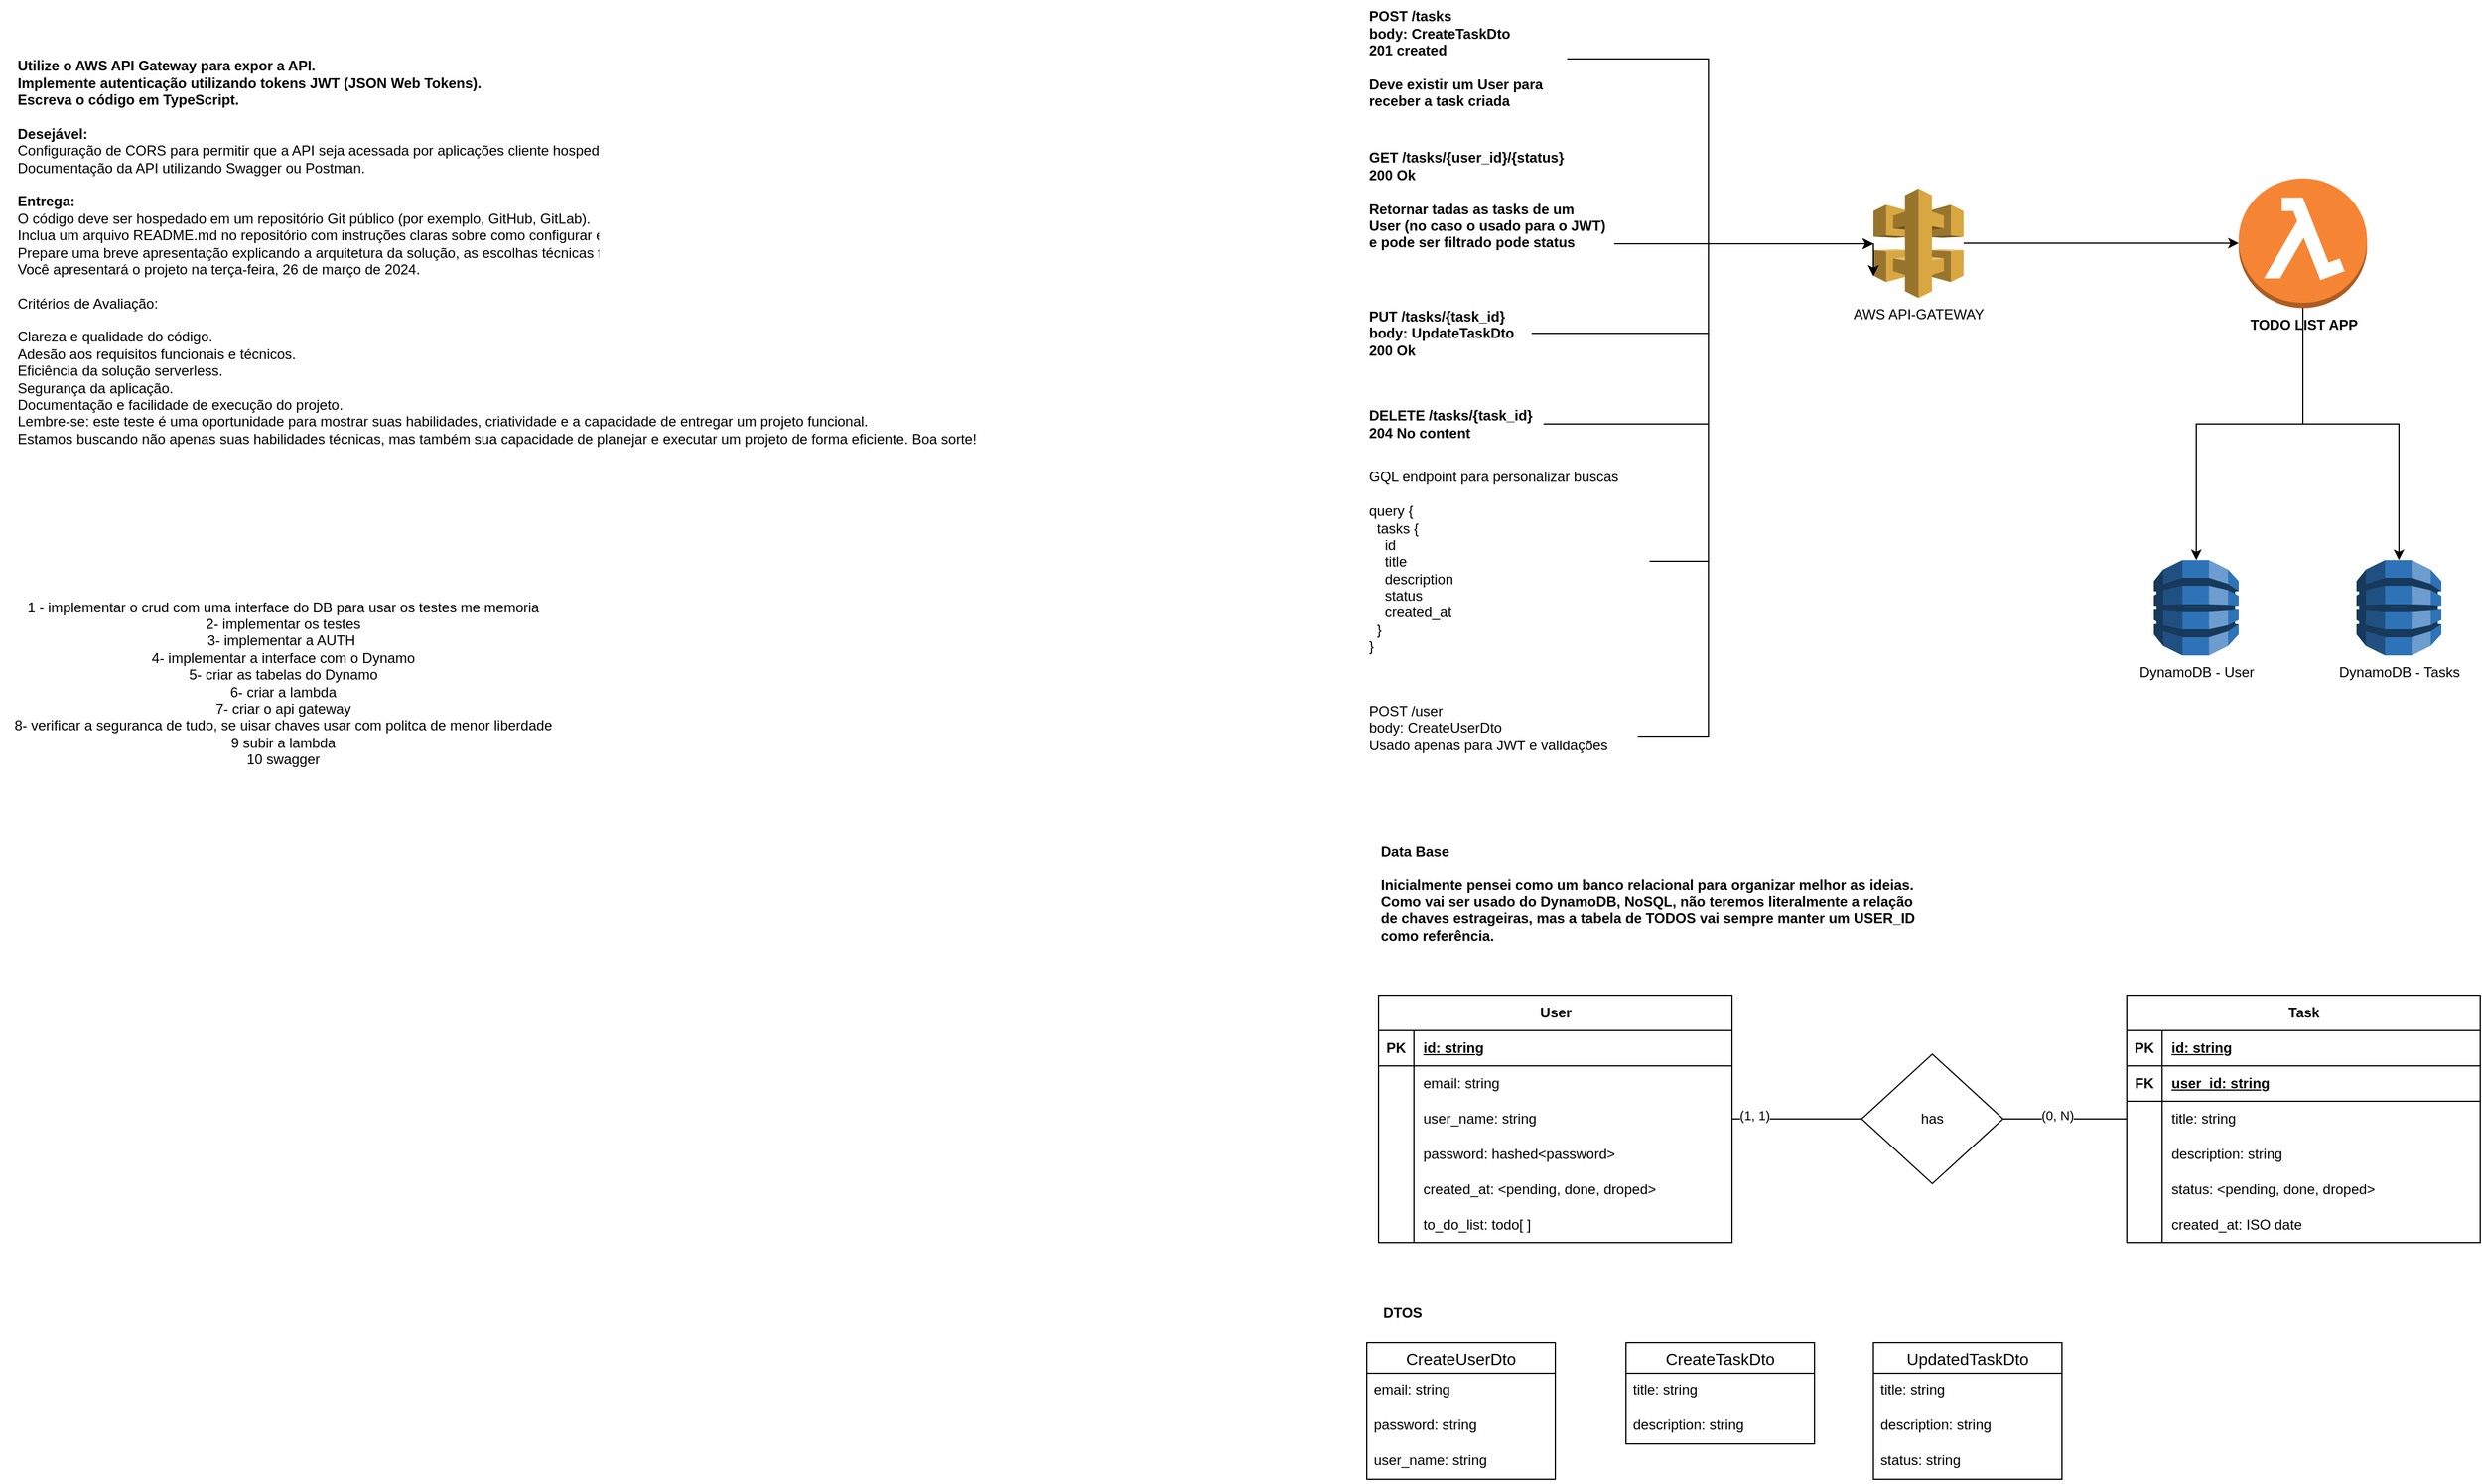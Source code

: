 <mxfile version="24.0.8" type="github">
  <diagram name="Page-1" id="g-cUxJgibja3q6ymD6zs">
    <mxGraphModel dx="1912" dy="984" grid="1" gridSize="10" guides="1" tooltips="1" connect="1" arrows="1" fold="1" page="1" pageScale="1" pageWidth="100000000" pageHeight="100000000" math="0" shadow="0">
      <root>
        <mxCell id="0" />
        <mxCell id="1" parent="0" />
        <mxCell id="Rm6T4CwIg8_UFTvIgm8T-5" value="&lt;div&gt;&lt;br&gt;&lt;/div&gt;&lt;div&gt;&lt;b&gt;Utilize o AWS API Gateway para expor a API.&lt;/b&gt;&lt;/div&gt;&lt;div&gt;&lt;b&gt;Implemente autenticação utilizando tokens JWT (JSON Web Tokens).&lt;/b&gt;&lt;/div&gt;&lt;div&gt;&lt;b&gt;Escreva o código em TypeScript.&lt;/b&gt;&lt;/div&gt;&lt;div&gt;&lt;b&gt;&lt;br&gt;&lt;/b&gt;&lt;/div&gt;&lt;div&gt;&lt;b&gt;Desejável:&lt;/b&gt;&lt;/div&gt;&lt;div&gt;Configuração de CORS para permitir que a API seja acessada por aplicações cliente hospedadas em outros domínios.&lt;/div&gt;&lt;div&gt;Documentação da API utilizando Swagger ou Postman.&lt;/div&gt;&lt;div&gt;&lt;br&gt;&lt;/div&gt;&lt;div&gt;&lt;b&gt;Entrega:&lt;/b&gt;&lt;/div&gt;&lt;div&gt;O código deve ser hospedado em um repositório Git público (por exemplo, GitHub, GitLab).&lt;/div&gt;&lt;div&gt;Inclua um arquivo README.md no repositório com instruções claras sobre como configurar e executar o projeto, incluindo a criação de recursos necessários na AWS.&lt;/div&gt;&lt;div&gt;Prepare uma breve apresentação explicando a arquitetura da solução, as escolhas técnicas feitas e como operacionalizar a API em produção.&lt;/div&gt;&lt;div&gt;Você apresentará o projeto na terça-feira, 26 de março de 2024.&lt;/div&gt;&lt;div&gt;&lt;br&gt;&lt;/div&gt;&lt;div&gt;Critérios de Avaliação:&lt;/div&gt;&lt;div&gt;&lt;br&gt;&lt;/div&gt;&lt;div&gt;Clareza e qualidade do código.&lt;/div&gt;&lt;div&gt;Adesão aos requisitos funcionais e técnicos.&lt;/div&gt;&lt;div&gt;Eficiência da solução serverless.&lt;/div&gt;&lt;div&gt;Segurança da aplicação.&lt;/div&gt;&lt;div&gt;Documentação e facilidade de execução do projeto.&lt;/div&gt;&lt;div&gt;Lembre-se: este teste é uma oportunidade para mostrar suas habilidades, criatividade e a capacidade de entregar um projeto funcional.&amp;nbsp;&lt;/div&gt;&lt;div&gt;Estamos buscando não apenas suas habilidades técnicas, mas também sua capacidade de planejar e executar um projeto de forma eficiente. Boa sorte!&lt;/div&gt;" style="text;html=1;align=left;verticalAlign=middle;resizable=0;points=[];autosize=1;strokeColor=none;fillColor=none;" parent="1" vertex="1">
          <mxGeometry x="5242.5" y="2666.5" width="910" height="360" as="geometry" />
        </mxCell>
        <mxCell id="Rm6T4CwIg8_UFTvIgm8T-90" style="edgeStyle=orthogonalEdgeStyle;rounded=0;orthogonalLoop=1;jettySize=auto;html=1;" parent="1" source="Rm6T4CwIg8_UFTvIgm8T-6" target="Rm6T4CwIg8_UFTvIgm8T-89" edge="1">
          <mxGeometry relative="1" as="geometry" />
        </mxCell>
        <mxCell id="Rm6T4CwIg8_UFTvIgm8T-6" value="AWS API-GATEWAY" style="outlineConnect=0;dashed=0;verticalLabelPosition=bottom;verticalAlign=top;align=center;html=1;shape=mxgraph.aws3.api_gateway;fillColor=#D9A741;gradientColor=none;" parent="1" vertex="1">
          <mxGeometry x="6820" y="2800" width="76.5" height="93" as="geometry" />
        </mxCell>
        <mxCell id="Rm6T4CwIg8_UFTvIgm8T-78" value="" style="group" parent="1" vertex="1" connectable="0">
          <mxGeometry x="6400" y="3350" width="935" height="345" as="geometry" />
        </mxCell>
        <mxCell id="Rm6T4CwIg8_UFTvIgm8T-65" style="edgeStyle=orthogonalEdgeStyle;rounded=0;orthogonalLoop=1;jettySize=auto;html=1;entryX=1;entryY=0.5;entryDx=0;entryDy=0;endArrow=none;endFill=0;" parent="Rm6T4CwIg8_UFTvIgm8T-78" source="Rm6T4CwIg8_UFTvIgm8T-21" target="Rm6T4CwIg8_UFTvIgm8T-63" edge="1">
          <mxGeometry relative="1" as="geometry" />
        </mxCell>
        <mxCell id="Rm6T4CwIg8_UFTvIgm8T-66" value="(0, N)" style="edgeLabel;html=1;align=center;verticalAlign=middle;resizable=0;points=[];" parent="Rm6T4CwIg8_UFTvIgm8T-65" vertex="1" connectable="0">
          <mxGeometry x="0.121" y="-3" relative="1" as="geometry">
            <mxPoint as="offset" />
          </mxGeometry>
        </mxCell>
        <mxCell id="Rm6T4CwIg8_UFTvIgm8T-21" value="Task" style="shape=table;startSize=30;container=1;collapsible=1;childLayout=tableLayout;fixedRows=1;rowLines=0;fontStyle=1;align=center;resizeLast=1;html=1;" parent="Rm6T4CwIg8_UFTvIgm8T-78" vertex="1">
          <mxGeometry x="635" y="135" width="300" height="210" as="geometry" />
        </mxCell>
        <mxCell id="Rm6T4CwIg8_UFTvIgm8T-22" value="" style="shape=tableRow;horizontal=0;startSize=0;swimlaneHead=0;swimlaneBody=0;fillColor=none;collapsible=0;dropTarget=0;points=[[0,0.5],[1,0.5]];portConstraint=eastwest;top=0;left=0;right=0;bottom=1;" parent="Rm6T4CwIg8_UFTvIgm8T-21" vertex="1">
          <mxGeometry y="30" width="300" height="30" as="geometry" />
        </mxCell>
        <mxCell id="Rm6T4CwIg8_UFTvIgm8T-23" value="PK" style="shape=partialRectangle;connectable=0;fillColor=none;top=0;left=0;bottom=0;right=0;fontStyle=1;overflow=hidden;whiteSpace=wrap;html=1;" parent="Rm6T4CwIg8_UFTvIgm8T-22" vertex="1">
          <mxGeometry width="30" height="30" as="geometry">
            <mxRectangle width="30" height="30" as="alternateBounds" />
          </mxGeometry>
        </mxCell>
        <mxCell id="Rm6T4CwIg8_UFTvIgm8T-24" value="id: string" style="shape=partialRectangle;connectable=0;fillColor=none;top=0;left=0;bottom=0;right=0;align=left;spacingLeft=6;fontStyle=5;overflow=hidden;whiteSpace=wrap;html=1;" parent="Rm6T4CwIg8_UFTvIgm8T-22" vertex="1">
          <mxGeometry x="30" width="270" height="30" as="geometry">
            <mxRectangle width="270" height="30" as="alternateBounds" />
          </mxGeometry>
        </mxCell>
        <mxCell id="Rm6T4CwIg8_UFTvIgm8T-57" value="" style="shape=tableRow;horizontal=0;startSize=0;swimlaneHead=0;swimlaneBody=0;fillColor=none;collapsible=0;dropTarget=0;points=[[0,0.5],[1,0.5]];portConstraint=eastwest;top=0;left=0;right=0;bottom=1;" parent="Rm6T4CwIg8_UFTvIgm8T-21" vertex="1">
          <mxGeometry y="60" width="300" height="30" as="geometry" />
        </mxCell>
        <mxCell id="Rm6T4CwIg8_UFTvIgm8T-58" value="FK" style="shape=partialRectangle;connectable=0;fillColor=none;top=0;left=0;bottom=0;right=0;fontStyle=1;overflow=hidden;whiteSpace=wrap;html=1;" parent="Rm6T4CwIg8_UFTvIgm8T-57" vertex="1">
          <mxGeometry width="30" height="30" as="geometry">
            <mxRectangle width="30" height="30" as="alternateBounds" />
          </mxGeometry>
        </mxCell>
        <mxCell id="Rm6T4CwIg8_UFTvIgm8T-59" value="user_id: string" style="shape=partialRectangle;connectable=0;fillColor=none;top=0;left=0;bottom=0;right=0;align=left;spacingLeft=6;fontStyle=5;overflow=hidden;whiteSpace=wrap;html=1;" parent="Rm6T4CwIg8_UFTvIgm8T-57" vertex="1">
          <mxGeometry x="30" width="270" height="30" as="geometry">
            <mxRectangle width="270" height="30" as="alternateBounds" />
          </mxGeometry>
        </mxCell>
        <mxCell id="Rm6T4CwIg8_UFTvIgm8T-25" value="" style="shape=tableRow;horizontal=0;startSize=0;swimlaneHead=0;swimlaneBody=0;fillColor=none;collapsible=0;dropTarget=0;points=[[0,0.5],[1,0.5]];portConstraint=eastwest;top=0;left=0;right=0;bottom=0;" parent="Rm6T4CwIg8_UFTvIgm8T-21" vertex="1">
          <mxGeometry y="90" width="300" height="30" as="geometry" />
        </mxCell>
        <mxCell id="Rm6T4CwIg8_UFTvIgm8T-26" value="" style="shape=partialRectangle;connectable=0;fillColor=none;top=0;left=0;bottom=0;right=0;editable=1;overflow=hidden;whiteSpace=wrap;html=1;" parent="Rm6T4CwIg8_UFTvIgm8T-25" vertex="1">
          <mxGeometry width="30" height="30" as="geometry">
            <mxRectangle width="30" height="30" as="alternateBounds" />
          </mxGeometry>
        </mxCell>
        <mxCell id="Rm6T4CwIg8_UFTvIgm8T-27" value="title: string" style="shape=partialRectangle;connectable=0;fillColor=none;top=0;left=0;bottom=0;right=0;align=left;spacingLeft=6;overflow=hidden;whiteSpace=wrap;html=1;" parent="Rm6T4CwIg8_UFTvIgm8T-25" vertex="1">
          <mxGeometry x="30" width="270" height="30" as="geometry">
            <mxRectangle width="270" height="30" as="alternateBounds" />
          </mxGeometry>
        </mxCell>
        <mxCell id="Rm6T4CwIg8_UFTvIgm8T-28" value="" style="shape=tableRow;horizontal=0;startSize=0;swimlaneHead=0;swimlaneBody=0;fillColor=none;collapsible=0;dropTarget=0;points=[[0,0.5],[1,0.5]];portConstraint=eastwest;top=0;left=0;right=0;bottom=0;" parent="Rm6T4CwIg8_UFTvIgm8T-21" vertex="1">
          <mxGeometry y="120" width="300" height="30" as="geometry" />
        </mxCell>
        <mxCell id="Rm6T4CwIg8_UFTvIgm8T-29" value="" style="shape=partialRectangle;connectable=0;fillColor=none;top=0;left=0;bottom=0;right=0;editable=1;overflow=hidden;whiteSpace=wrap;html=1;" parent="Rm6T4CwIg8_UFTvIgm8T-28" vertex="1">
          <mxGeometry width="30" height="30" as="geometry">
            <mxRectangle width="30" height="30" as="alternateBounds" />
          </mxGeometry>
        </mxCell>
        <mxCell id="Rm6T4CwIg8_UFTvIgm8T-30" value="description: string" style="shape=partialRectangle;connectable=0;fillColor=none;top=0;left=0;bottom=0;right=0;align=left;spacingLeft=6;overflow=hidden;whiteSpace=wrap;html=1;" parent="Rm6T4CwIg8_UFTvIgm8T-28" vertex="1">
          <mxGeometry x="30" width="270" height="30" as="geometry">
            <mxRectangle width="270" height="30" as="alternateBounds" />
          </mxGeometry>
        </mxCell>
        <mxCell id="Rm6T4CwIg8_UFTvIgm8T-31" value="" style="shape=tableRow;horizontal=0;startSize=0;swimlaneHead=0;swimlaneBody=0;fillColor=none;collapsible=0;dropTarget=0;points=[[0,0.5],[1,0.5]];portConstraint=eastwest;top=0;left=0;right=0;bottom=0;" parent="Rm6T4CwIg8_UFTvIgm8T-21" vertex="1">
          <mxGeometry y="150" width="300" height="30" as="geometry" />
        </mxCell>
        <mxCell id="Rm6T4CwIg8_UFTvIgm8T-32" value="" style="shape=partialRectangle;connectable=0;fillColor=none;top=0;left=0;bottom=0;right=0;editable=1;overflow=hidden;whiteSpace=wrap;html=1;" parent="Rm6T4CwIg8_UFTvIgm8T-31" vertex="1">
          <mxGeometry width="30" height="30" as="geometry">
            <mxRectangle width="30" height="30" as="alternateBounds" />
          </mxGeometry>
        </mxCell>
        <mxCell id="Rm6T4CwIg8_UFTvIgm8T-33" value="status: &amp;lt;pending, done, droped&amp;gt;" style="shape=partialRectangle;connectable=0;fillColor=none;top=0;left=0;bottom=0;right=0;align=left;spacingLeft=6;overflow=hidden;whiteSpace=wrap;html=1;" parent="Rm6T4CwIg8_UFTvIgm8T-31" vertex="1">
          <mxGeometry x="30" width="270" height="30" as="geometry">
            <mxRectangle width="270" height="30" as="alternateBounds" />
          </mxGeometry>
        </mxCell>
        <mxCell id="Rm6T4CwIg8_UFTvIgm8T-35" value="" style="shape=tableRow;horizontal=0;startSize=0;swimlaneHead=0;swimlaneBody=0;fillColor=none;collapsible=0;dropTarget=0;points=[[0,0.5],[1,0.5]];portConstraint=eastwest;top=0;left=0;right=0;bottom=0;" parent="Rm6T4CwIg8_UFTvIgm8T-21" vertex="1">
          <mxGeometry y="180" width="300" height="30" as="geometry" />
        </mxCell>
        <mxCell id="Rm6T4CwIg8_UFTvIgm8T-36" value="" style="shape=partialRectangle;connectable=0;fillColor=none;top=0;left=0;bottom=0;right=0;editable=1;overflow=hidden;whiteSpace=wrap;html=1;" parent="Rm6T4CwIg8_UFTvIgm8T-35" vertex="1">
          <mxGeometry width="30" height="30" as="geometry">
            <mxRectangle width="30" height="30" as="alternateBounds" />
          </mxGeometry>
        </mxCell>
        <mxCell id="Rm6T4CwIg8_UFTvIgm8T-37" value="created_at: ISO date" style="shape=partialRectangle;connectable=0;fillColor=none;top=0;left=0;bottom=0;right=0;align=left;spacingLeft=6;overflow=hidden;whiteSpace=wrap;html=1;" parent="Rm6T4CwIg8_UFTvIgm8T-35" vertex="1">
          <mxGeometry x="30" width="270" height="30" as="geometry">
            <mxRectangle width="270" height="30" as="alternateBounds" />
          </mxGeometry>
        </mxCell>
        <mxCell id="Rm6T4CwIg8_UFTvIgm8T-64" style="edgeStyle=orthogonalEdgeStyle;rounded=0;orthogonalLoop=1;jettySize=auto;html=1;endArrow=none;endFill=0;" parent="Rm6T4CwIg8_UFTvIgm8T-78" source="Rm6T4CwIg8_UFTvIgm8T-38" target="Rm6T4CwIg8_UFTvIgm8T-63" edge="1">
          <mxGeometry relative="1" as="geometry" />
        </mxCell>
        <mxCell id="Rm6T4CwIg8_UFTvIgm8T-67" value="(1, 1)" style="edgeLabel;html=1;align=center;verticalAlign=middle;resizable=0;points=[];" parent="Rm6T4CwIg8_UFTvIgm8T-64" vertex="1" connectable="0">
          <mxGeometry x="-0.652" y="3" relative="1" as="geometry">
            <mxPoint as="offset" />
          </mxGeometry>
        </mxCell>
        <mxCell id="Rm6T4CwIg8_UFTvIgm8T-38" value="User" style="shape=table;startSize=30;container=1;collapsible=1;childLayout=tableLayout;fixedRows=1;rowLines=0;fontStyle=1;align=center;resizeLast=1;html=1;" parent="Rm6T4CwIg8_UFTvIgm8T-78" vertex="1">
          <mxGeometry y="135" width="300" height="210" as="geometry" />
        </mxCell>
        <mxCell id="Rm6T4CwIg8_UFTvIgm8T-39" value="" style="shape=tableRow;horizontal=0;startSize=0;swimlaneHead=0;swimlaneBody=0;fillColor=none;collapsible=0;dropTarget=0;points=[[0,0.5],[1,0.5]];portConstraint=eastwest;top=0;left=0;right=0;bottom=1;" parent="Rm6T4CwIg8_UFTvIgm8T-38" vertex="1">
          <mxGeometry y="30" width="300" height="30" as="geometry" />
        </mxCell>
        <mxCell id="Rm6T4CwIg8_UFTvIgm8T-40" value="PK" style="shape=partialRectangle;connectable=0;fillColor=none;top=0;left=0;bottom=0;right=0;fontStyle=1;overflow=hidden;whiteSpace=wrap;html=1;" parent="Rm6T4CwIg8_UFTvIgm8T-39" vertex="1">
          <mxGeometry width="30" height="30" as="geometry">
            <mxRectangle width="30" height="30" as="alternateBounds" />
          </mxGeometry>
        </mxCell>
        <mxCell id="Rm6T4CwIg8_UFTvIgm8T-41" value="id: string" style="shape=partialRectangle;connectable=0;fillColor=none;top=0;left=0;bottom=0;right=0;align=left;spacingLeft=6;fontStyle=5;overflow=hidden;whiteSpace=wrap;html=1;" parent="Rm6T4CwIg8_UFTvIgm8T-39" vertex="1">
          <mxGeometry x="30" width="270" height="30" as="geometry">
            <mxRectangle width="270" height="30" as="alternateBounds" />
          </mxGeometry>
        </mxCell>
        <mxCell id="Rm6T4CwIg8_UFTvIgm8T-42" value="" style="shape=tableRow;horizontal=0;startSize=0;swimlaneHead=0;swimlaneBody=0;fillColor=none;collapsible=0;dropTarget=0;points=[[0,0.5],[1,0.5]];portConstraint=eastwest;top=0;left=0;right=0;bottom=0;" parent="Rm6T4CwIg8_UFTvIgm8T-38" vertex="1">
          <mxGeometry y="60" width="300" height="30" as="geometry" />
        </mxCell>
        <mxCell id="Rm6T4CwIg8_UFTvIgm8T-43" value="" style="shape=partialRectangle;connectable=0;fillColor=none;top=0;left=0;bottom=0;right=0;editable=1;overflow=hidden;whiteSpace=wrap;html=1;" parent="Rm6T4CwIg8_UFTvIgm8T-42" vertex="1">
          <mxGeometry width="30" height="30" as="geometry">
            <mxRectangle width="30" height="30" as="alternateBounds" />
          </mxGeometry>
        </mxCell>
        <mxCell id="Rm6T4CwIg8_UFTvIgm8T-44" value="email: string" style="shape=partialRectangle;connectable=0;fillColor=none;top=0;left=0;bottom=0;right=0;align=left;spacingLeft=6;overflow=hidden;whiteSpace=wrap;html=1;" parent="Rm6T4CwIg8_UFTvIgm8T-42" vertex="1">
          <mxGeometry x="30" width="270" height="30" as="geometry">
            <mxRectangle width="270" height="30" as="alternateBounds" />
          </mxGeometry>
        </mxCell>
        <mxCell id="Rm6T4CwIg8_UFTvIgm8T-45" value="" style="shape=tableRow;horizontal=0;startSize=0;swimlaneHead=0;swimlaneBody=0;fillColor=none;collapsible=0;dropTarget=0;points=[[0,0.5],[1,0.5]];portConstraint=eastwest;top=0;left=0;right=0;bottom=0;" parent="Rm6T4CwIg8_UFTvIgm8T-38" vertex="1">
          <mxGeometry y="90" width="300" height="30" as="geometry" />
        </mxCell>
        <mxCell id="Rm6T4CwIg8_UFTvIgm8T-46" value="" style="shape=partialRectangle;connectable=0;fillColor=none;top=0;left=0;bottom=0;right=0;editable=1;overflow=hidden;whiteSpace=wrap;html=1;" parent="Rm6T4CwIg8_UFTvIgm8T-45" vertex="1">
          <mxGeometry width="30" height="30" as="geometry">
            <mxRectangle width="30" height="30" as="alternateBounds" />
          </mxGeometry>
        </mxCell>
        <mxCell id="Rm6T4CwIg8_UFTvIgm8T-47" value="user_name: string" style="shape=partialRectangle;connectable=0;fillColor=none;top=0;left=0;bottom=0;right=0;align=left;spacingLeft=6;overflow=hidden;whiteSpace=wrap;html=1;" parent="Rm6T4CwIg8_UFTvIgm8T-45" vertex="1">
          <mxGeometry x="30" width="270" height="30" as="geometry">
            <mxRectangle width="270" height="30" as="alternateBounds" />
          </mxGeometry>
        </mxCell>
        <mxCell id="Rm6T4CwIg8_UFTvIgm8T-48" value="" style="shape=tableRow;horizontal=0;startSize=0;swimlaneHead=0;swimlaneBody=0;fillColor=none;collapsible=0;dropTarget=0;points=[[0,0.5],[1,0.5]];portConstraint=eastwest;top=0;left=0;right=0;bottom=0;" parent="Rm6T4CwIg8_UFTvIgm8T-38" vertex="1">
          <mxGeometry y="120" width="300" height="30" as="geometry" />
        </mxCell>
        <mxCell id="Rm6T4CwIg8_UFTvIgm8T-49" value="" style="shape=partialRectangle;connectable=0;fillColor=none;top=0;left=0;bottom=0;right=0;editable=1;overflow=hidden;whiteSpace=wrap;html=1;" parent="Rm6T4CwIg8_UFTvIgm8T-48" vertex="1">
          <mxGeometry width="30" height="30" as="geometry">
            <mxRectangle width="30" height="30" as="alternateBounds" />
          </mxGeometry>
        </mxCell>
        <mxCell id="Rm6T4CwIg8_UFTvIgm8T-50" value="password: hashed&amp;lt;password&amp;gt;" style="shape=partialRectangle;connectable=0;fillColor=none;top=0;left=0;bottom=0;right=0;align=left;spacingLeft=6;overflow=hidden;whiteSpace=wrap;html=1;" parent="Rm6T4CwIg8_UFTvIgm8T-48" vertex="1">
          <mxGeometry x="30" width="270" height="30" as="geometry">
            <mxRectangle width="270" height="30" as="alternateBounds" />
          </mxGeometry>
        </mxCell>
        <mxCell id="Rm6T4CwIg8_UFTvIgm8T-51" value="" style="shape=tableRow;horizontal=0;startSize=0;swimlaneHead=0;swimlaneBody=0;fillColor=none;collapsible=0;dropTarget=0;points=[[0,0.5],[1,0.5]];portConstraint=eastwest;top=0;left=0;right=0;bottom=0;" parent="Rm6T4CwIg8_UFTvIgm8T-38" vertex="1">
          <mxGeometry y="150" width="300" height="30" as="geometry" />
        </mxCell>
        <mxCell id="Rm6T4CwIg8_UFTvIgm8T-52" value="" style="shape=partialRectangle;connectable=0;fillColor=none;top=0;left=0;bottom=0;right=0;editable=1;overflow=hidden;whiteSpace=wrap;html=1;" parent="Rm6T4CwIg8_UFTvIgm8T-51" vertex="1">
          <mxGeometry width="30" height="30" as="geometry">
            <mxRectangle width="30" height="30" as="alternateBounds" />
          </mxGeometry>
        </mxCell>
        <mxCell id="Rm6T4CwIg8_UFTvIgm8T-53" value="created_at: &amp;lt;pending, done, droped&amp;gt;" style="shape=partialRectangle;connectable=0;fillColor=none;top=0;left=0;bottom=0;right=0;align=left;spacingLeft=6;overflow=hidden;whiteSpace=wrap;html=1;" parent="Rm6T4CwIg8_UFTvIgm8T-51" vertex="1">
          <mxGeometry x="30" width="270" height="30" as="geometry">
            <mxRectangle width="270" height="30" as="alternateBounds" />
          </mxGeometry>
        </mxCell>
        <mxCell id="Rm6T4CwIg8_UFTvIgm8T-54" value="" style="shape=tableRow;horizontal=0;startSize=0;swimlaneHead=0;swimlaneBody=0;fillColor=none;collapsible=0;dropTarget=0;points=[[0,0.5],[1,0.5]];portConstraint=eastwest;top=0;left=0;right=0;bottom=0;" parent="Rm6T4CwIg8_UFTvIgm8T-38" vertex="1">
          <mxGeometry y="180" width="300" height="30" as="geometry" />
        </mxCell>
        <mxCell id="Rm6T4CwIg8_UFTvIgm8T-55" value="" style="shape=partialRectangle;connectable=0;fillColor=none;top=0;left=0;bottom=0;right=0;editable=1;overflow=hidden;whiteSpace=wrap;html=1;" parent="Rm6T4CwIg8_UFTvIgm8T-54" vertex="1">
          <mxGeometry width="30" height="30" as="geometry">
            <mxRectangle width="30" height="30" as="alternateBounds" />
          </mxGeometry>
        </mxCell>
        <mxCell id="Rm6T4CwIg8_UFTvIgm8T-56" value="to_do_list: todo[ ]" style="shape=partialRectangle;connectable=0;fillColor=none;top=0;left=0;bottom=0;right=0;align=left;spacingLeft=6;overflow=hidden;whiteSpace=wrap;html=1;" parent="Rm6T4CwIg8_UFTvIgm8T-54" vertex="1">
          <mxGeometry x="30" width="270" height="30" as="geometry">
            <mxRectangle width="270" height="30" as="alternateBounds" />
          </mxGeometry>
        </mxCell>
        <mxCell id="Rm6T4CwIg8_UFTvIgm8T-63" value="has" style="shape=rhombus;html=1;dashed=0;whiteSpace=wrap;perimeter=rhombusPerimeter;" parent="Rm6T4CwIg8_UFTvIgm8T-78" vertex="1">
          <mxGeometry x="410" y="185" width="120" height="110" as="geometry" />
        </mxCell>
        <mxCell id="Rm6T4CwIg8_UFTvIgm8T-68" value="&lt;b&gt;Data Base&lt;/b&gt;&lt;div&gt;&lt;b&gt;&lt;br&gt;&lt;/b&gt;&lt;/div&gt;&lt;div&gt;&lt;b&gt;Inicialmente pensei como um banco relacional para organizar melhor as ideias.&amp;nbsp;&lt;/b&gt;&lt;/div&gt;&lt;div&gt;&lt;b&gt;Como vai ser usado do DynamoDB, NoSQL, não teremos literalmente a relação&lt;/b&gt;&lt;/div&gt;&lt;div&gt;&lt;b&gt;de chaves estrageiras, mas a tabela de TODOS vai sempre manter um USER_ID&lt;/b&gt;&lt;/div&gt;&lt;div&gt;&lt;b&gt;como referência.&lt;/b&gt;&lt;/div&gt;&lt;div&gt;&lt;b&gt;&lt;span style=&quot;color: rgba(0, 0, 0, 0); font-family: monospace; font-size: 0px;&quot;&gt;%3CmxGraphModel%3E%3Croot%3E%3CmxCell%20id%3D%220%22%2F%3E%3CmxCell%20id%3D%221%22%20parent%3D%220%22%2F%3E%3CmxCell%20id%3D%222%22%20value%3D%22ToDo%22%20style%3D%22shape%3Dtable%3BstartSize%3D30%3Bcontainer%3D1%3Bcollapsible%3D1%3BchildLayout%3DtableLayout%3BfixedRows%3D1%3BrowLines%3D0%3BfontStyle%3D1%3Balign%3Dcenter%3BresizeLast%3D1%3Bhtml%3D1%3B%22%20vertex%3D%221%22%20parent%3D%221%22%3E%3CmxGeometry%20x%3D%226710%22%20y%3D%222950%22%20width%3D%22300%22%20height%3D%22180%22%20as%3D%22geometry%22%2F%3E%3C%2FmxCell%3E%3CmxCell%20id%3D%223%22%20value%3D%22%22%20style%3D%22shape%3DtableRow%3Bhorizontal%3D0%3BstartSize%3D0%3BswimlaneHead%3D0%3BswimlaneBody%3D0%3BfillColor%3Dnone%3Bcollapsible%3D0%3BdropTarget%3D0%3Bpoints%3D%5B%5B0%2C0.5%5D%2C%5B1%2C0.5%5D%5D%3BportConstraint%3Deastwest%3Btop%3D0%3Bleft%3D0%3Bright%3D0%3Bbottom%3D1%3B%22%20vertex%3D%221%22%20parent%3D%222%22%3E%3CmxGeometry%20y%3D%2230%22%20width%3D%22300%22%20height%3D%2230%22%20as%3D%22geometry%22%2F%3E%3C%2FmxCell%3E%3CmxCell%20id%3D%224%22%20value%3D%22PK%22%20style%3D%22shape%3DpartialRectangle%3Bconnectable%3D0%3BfillColor%3Dnone%3Btop%3D0%3Bleft%3D0%3Bbottom%3D0%3Bright%3D0%3BfontStyle%3D1%3Boverflow%3Dhidden%3BwhiteSpace%3Dwrap%3Bhtml%3D1%3B%22%20vertex%3D%221%22%20parent%3D%223%22%3E%3CmxGeometry%20width%3D%2230%22%20height%3D%2230%22%20as%3D%22geometry%22%3E%3CmxRectangle%20width%3D%2230%22%20height%3D%2230%22%20as%3D%22alternateBounds%22%2F%3E%3C%2FmxGeometry%3E%3C%2FmxCell%3E%3CmxCell%20id%3D%225%22%20value%3D%22id%3A%20string%22%20style%3D%22shape%3DpartialRectangle%3Bconnectable%3D0%3BfillColor%3Dnone%3Btop%3D0%3Bleft%3D0%3Bbottom%3D0%3Bright%3D0%3Balign%3Dleft%3BspacingLeft%3D6%3BfontStyle%3D5%3Boverflow%3Dhidden%3BwhiteSpace%3Dwrap%3Bhtml%3D1%3B%22%20vertex%3D%221%22%20parent%3D%223%22%3E%3CmxGeometry%20x%3D%2230%22%20width%3D%22270%22%20height%3D%2230%22%20as%3D%22geometry%22%3E%3CmxRectangle%20width%3D%22270%22%20height%3D%2230%22%20as%3D%22alternateBounds%22%2F%3E%3C%2FmxGeometry%3E%3C%2FmxCell%3E%3CmxCell%20id%3D%226%22%20value%3D%22%22%20style%3D%22shape%3DtableRow%3Bhorizontal%3D0%3BstartSize%3D0%3BswimlaneHead%3D0%3BswimlaneBody%3D0%3BfillColor%3Dnone%3Bcollapsible%3D0%3BdropTarget%3D0%3Bpoints%3D%5B%5B0%2C0.5%5D%2C%5B1%2C0.5%5D%5D%3BportConstraint%3Deastwest%3Btop%3D0%3Bleft%3D0%3Bright%3D0%3Bbottom%3D0%3B%22%20vertex%3D%221%22%20parent%3D%222%22%3E%3CmxGeometry%20y%3D%2260%22%20width%3D%22300%22%20height%3D%2230%22%20as%3D%22geometry%22%2F%3E%3C%2FmxCell%3E%3CmxCell%20id%3D%227%22%20value%3D%22%22%20style%3D%22shape%3DpartialRectangle%3Bconnectable%3D0%3BfillColor%3Dnone%3Btop%3D0%3Bleft%3D0%3Bbottom%3D0%3Bright%3D0%3Beditable%3D1%3Boverflow%3Dhidden%3BwhiteSpace%3Dwrap%3Bhtml%3D1%3B%22%20vertex%3D%221%22%20parent%3D%226%22%3E%3CmxGeometry%20width%3D%2230%22%20height%3D%2230%22%20as%3D%22geometry%22%3E%3CmxRectangle%20width%3D%2230%22%20height%3D%2230%22%20as%3D%22alternateBounds%22%2F%3E%3C%2FmxGeometry%3E%3C%2FmxCell%3E%3CmxCell%20id%3D%228%22%20value%3D%22title%3A%20shorty%20string%22%20style%3D%22shape%3DpartialRectangle%3Bconnectable%3D0%3BfillColor%3Dnone%3Btop%3D0%3Bleft%3D0%3Bbottom%3D0%3Bright%3D0%3Balign%3Dleft%3BspacingLeft%3D6%3Boverflow%3Dhidden%3BwhiteSpace%3Dwrap%3Bhtml%3D1%3B%22%20vertex%3D%221%22%20parent%3D%226%22%3E%3CmxGeometry%20x%3D%2230%22%20width%3D%22270%22%20height%3D%2230%22%20as%3D%22geometry%22%3E%3CmxRectangle%20width%3D%22270%22%20height%3D%2230%22%20as%3D%22alternateBounds%22%2F%3E%3C%2FmxGeometry%3E%3C%2FmxCell%3E%3CmxCell%20id%3D%229%22%20value%3D%22%22%20style%3D%22shape%3DtableRow%3Bhorizontal%3D0%3BstartSize%3D0%3BswimlaneHead%3D0%3BswimlaneBody%3D0%3BfillColor%3Dnone%3Bcollapsible%3D0%3BdropTarget%3D0%3Bpoints%3D%5B%5B0%2C0.5%5D%2C%5B1%2C0.5%5D%5D%3BportConstraint%3Deastwest%3Btop%3D0%3Bleft%3D0%3Bright%3D0%3Bbottom%3D0%3B%22%20vertex%3D%221%22%20parent%3D%222%22%3E%3CmxGeometry%20y%3D%2290%22%20width%3D%22300%22%20height%3D%2230%22%20as%3D%22geometry%22%2F%3E%3C%2FmxCell%3E%3CmxCell%20id%3D%2210%22%20value%3D%22%22%20style%3D%22shape%3DpartialRectangle%3Bconnectable%3D0%3BfillColor%3Dnone%3Btop%3D0%3Bleft%3D0%3Bbottom%3D0%3Bright%3D0%3Beditable%3D1%3Boverflow%3Dhidden%3BwhiteSpace%3Dwrap%3Bhtml%3D1%3B%22%20vertex%3D%221%22%20parent%3D%229%22%3E%3CmxGeometry%20width%3D%2230%22%20height%3D%2230%22%20as%3D%22geometry%22%3E%3CmxRectangle%20width%3D%2230%22%20height%3D%2230%22%20as%3D%22alternateBounds%22%2F%3E%3C%2FmxGeometry%3E%3C%2FmxCell%3E%3CmxCell%20id%3D%2211%22%20value%3D%22description%3A%20string(256)%22%20style%3D%22shape%3DpartialRectangle%3Bconnectable%3D0%3BfillColor%3Dnone%3Btop%3D0%3Bleft%3D0%3Bbottom%3D0%3Bright%3D0%3Balign%3Dleft%3BspacingLeft%3D6%3Boverflow%3Dhidden%3BwhiteSpace%3Dwrap%3Bhtml%3D1%3B%22%20vertex%3D%221%22%20parent%3D%229%22%3E%3CmxGeometry%20x%3D%2230%22%20width%3D%22270%22%20height%3D%2230%22%20as%3D%22geometry%22%3E%3CmxRectangle%20width%3D%22270%22%20height%3D%2230%22%20as%3D%22alternateBounds%22%2F%3E%3C%2FmxGeometry%3E%3C%2FmxCell%3E%3CmxCell%20id%3D%2212%22%20value%3D%22%22%20style%3D%22shape%3DtableRow%3Bhorizontal%3D0%3BstartSize%3D0%3BswimlaneHead%3D0%3BswimlaneBody%3D0%3BfillColor%3Dnone%3Bcollapsible%3D0%3BdropTarget%3D0%3Bpoints%3D%5B%5B0%2C0.5%5D%2C%5B1%2C0.5%5D%5D%3BportConstraint%3Deastwest%3Btop%3D0%3Bleft%3D0%3Bright%3D0%3Bbottom%3D0%3B%22%20vertex%3D%221%22%20parent%3D%222%22%3E%3CmxGeometry%20y%3D%22120%22%20width%3D%22300%22%20height%3D%2230%22%20as%3D%22geometry%22%2F%3E%3C%2FmxCell%3E%3CmxCell%20id%3D%2213%22%20value%3D%22%22%20style%3D%22shape%3DpartialRectangle%3Bconnectable%3D0%3BfillColor%3Dnone%3Btop%3D0%3Bleft%3D0%3Bbottom%3D0%3Bright%3D0%3Beditable%3D1%3Boverflow%3Dhidden%3BwhiteSpace%3Dwrap%3Bhtml%3D1%3B%22%20vertex%3D%221%22%20parent%3D%2212%22%3E%3CmxGeometry%20width%3D%2230%22%20height%3D%2230%22%20as%3D%22geometry%22%3E%3CmxRectangle%20width%3D%2230%22%20height%3D%2230%22%20as%3D%22alternateBounds%22%2F%3E%3C%2FmxGeometry%3E%3C%2FmxCell%3E%3CmxCell%20id%3D%2214%22%20value%3D%22status%3A%20%26amp%3Blt%3Bpending%2C%20done%2C%20droped%26amp%3Bgt%3B%22%20style%3D%22shape%3DpartialRectangle%3Bconnectable%3D0%3BfillColor%3Dnone%3Btop%3D0%3Bleft%3D0%3Bbottom%3D0%3Bright%3D0%3Balign%3Dleft%3BspacingLeft%3D6%3Boverflow%3Dhidden%3BwhiteSpace%3Dwrap%3Bhtml%3D1%3B%22%20vertex%3D%221%22%20parent%3D%2212%22%3E%3CmxGeometry%20x%3D%2230%22%20width%3D%22270%22%20height%3D%2230%22%20as%3D%22geometry%22%3E%3CmxRectangle%20width%3D%22270%22%20height%3D%2230%22%20as%3D%22alternateBounds%22%2F%3E%3C%2FmxGeometry%3E%3C%2FmxCell%3E%3CmxCell%20id%3D%2215%22%20value%3D%22%22%20style%3D%22shape%3DtableRow%3Bhorizontal%3D0%3BstartSize%3D0%3BswimlaneHead%3D0%3BswimlaneBody%3D0%3BfillColor%3Dnone%3Bcollapsible%3D0%3BdropTarget%3D0%3Bpoints%3D%5B%5B0%2C0.5%5D%2C%5B1%2C0.5%5D%5D%3BportConstraint%3Deastwest%3Btop%3D0%3Bleft%3D0%3Bright%3D0%3Bbottom%3D0%3B%22%20vertex%3D%221%22%20parent%3D%222%22%3E%3CmxGeometry%20y%3D%22150%22%20width%3D%22300%22%20height%3D%2230%22%20as%3D%22geometry%22%2F%3E%3C%2FmxCell%3E%3CmxCell%20id%3D%2216%22%20value%3D%22%22%20style%3D%22shape%3DpartialRectangle%3Bconnectable%3D0%3BfillColor%3Dnone%3Btop%3D0%3Bleft%3D0%3Bbottom%3D0%3Bright%3D0%3Beditable%3D1%3Boverflow%3Dhidden%3BwhiteSpace%3Dwrap%3Bhtml%3D1%3B%22%20vertex%3D%221%22%20parent%3D%2215%22%3E%3CmxGeometry%20width%3D%2230%22%20height%3D%2230%22%20as%3D%22geometry%22%3E%3CmxRectangle%20width%3D%2230%22%20height%3D%2230%22%20as%3D%22alternateBounds%22%2F%3E%3C%2FmxGeometry%3E%3C%2FmxCell%3E%3CmxCell%20id%3D%2217%22%20value%3D%22created_at%3A%20%26amp%3Blt%3Bpending%2C%20done%2C%20droped%26amp%3Bgt%3B%22%20style%3D%22shape%3DpartialRectangle%3Bconnectable%3D0%3BfillColor%3Dnone%3Btop%3D0%3Bleft%3D0%3Bbottom%3D0%3Bright%3D0%3Balign%3Dleft%3BspacingLeft%3D6%3Boverflow%3Dhidden%3BwhiteSpace%3Dwrap%3Bhtml%3D1%3B%22%20vertex%3D%221%22%20parent%3D%2215%22%3E%3CmxGeometry%20x%3D%2230%22%20width%3D%22270%22%20height%3D%2230%22%20as%3D%22geometry%22%3E%3CmxRectangle%20width%3D%22270%22%20height%3D%2230%22%20as%3D%22alternateBounds%22%2F%3E%3C%2FmxGeometry%3E%3C%2FmxCell%3E%3C%2Froot%3E%3C%2FmxGraphModel%3E&lt;/span&gt;&lt;br&gt;&lt;/b&gt;&lt;/div&gt;&lt;div&gt;&lt;b&gt;&lt;span style=&quot;color: rgba(0, 0, 0, 0); font-family: monospace; font-size: 0px;&quot;&gt;%3CmxGraphModel%3E%3Croot%3E%3CmxCell%20id%3D%220%22%2F%3E%3CmxCell%20id%3D%221%22%20parent%3D%220%22%2F%3E%3CmxCell%20id%3D%222%22%20value%3D%22ToDo%22%20style%3D%22shape%3Dtable%3BstartSize%3D30%3Bcontainer%3D1%3Bcollapsible%3D1%3BchildLayout%3DtableLayout%3BfixedRows%3D1%3BrowLines%3D0%3BfontStyle%3D1%3Balign%3Dcenter%3BresizeLast%3D1%3Bhtml%3D1%3B%22%20vertex%3D%221%22%20parent%3D%221%22%3E%3CmxGeometry%20x%3D%226710%22%20y%3D%222950%22%20width%3D%22300%22%20height%3D%22180%22%20as%3D%22geometry%22%2F%3E%3C%2FmxCell%3E%3CmxCell%20id%3D%223%22%20value%3D%22%22%20style%3D%22shape%3DtableRow%3Bhorizontal%3D0%3BstartSize%3D0%3BswimlaneHead%3D0%3BswimlaneBody%3D0%3BfillColor%3Dnone%3Bcollapsible%3D0%3BdropTarget%3D0%3Bpoints%3D%5B%5B0%2C0.5%5D%2C%5B1%2C0.5%5D%5D%3BportConstraint%3Deastwest%3Btop%3D0%3Bleft%3D0%3Bright%3D0%3Bbottom%3D1%3B%22%20vertex%3D%221%22%20parent%3D%222%22%3E%3CmxGeometry%20y%3D%2230%22%20width%3D%22300%22%20height%3D%2230%22%20as%3D%22geometry%22%2F%3E%3C%2FmxCell%3E%3CmxCell%20id%3D%224%22%20value%3D%22PK%22%20style%3D%22shape%3DpartialRectangle%3Bconnectable%3D0%3BfillColor%3Dnone%3Btop%3D0%3Bleft%3D0%3Bbottom%3D0%3Bright%3D0%3BfontStyle%3D1%3Boverflow%3Dhidden%3BwhiteSpace%3Dwrap%3Bhtml%3D1%3B%22%20vertex%3D%221%22%20parent%3D%223%22%3E%3CmxGeometry%20width%3D%2230%22%20height%3D%2230%22%20as%3D%22geometry%22%3E%3CmxRectangle%20width%3D%2230%22%20height%3D%2230%22%20as%3D%22alternateBounds%22%2F%3E%3C%2FmxGeometry%3E%3C%2FmxCell%3E%3CmxCell%20id%3D%225%22%20value%3D%22id%3A%20string%22%20style%3D%22shape%3DpartialRectangle%3Bconnectable%3D0%3BfillColor%3Dnone%3Btop%3D0%3Bleft%3D0%3Bbottom%3D0%3Bright%3D0%3Balign%3Dleft%3BspacingLeft%3D6%3BfontStyle%3D5%3Boverflow%3Dhidden%3BwhiteSpace%3Dwrap%3Bhtml%3D1%3B%22%20vertex%3D%221%22%20parent%3D%223%22%3E%3CmxGeometry%20x%3D%2230%22%20width%3D%22270%22%20height%3D%2230%22%20as%3D%22geometry%22%3E%3CmxRectangle%20width%3D%22270%22%20height%3D%2230%22%20as%3D%22alternateBounds%22%2F%3E%3C%2FmxGeometry%3E%3C%2FmxCell%3E%3CmxCell%20id%3D%226%22%20value%3D%22%22%20style%3D%22shape%3DtableRow%3Bhorizontal%3D0%3BstartSize%3D0%3BswimlaneHead%3D0%3BswimlaneBody%3D0%3BfillColor%3Dnone%3Bcollapsible%3D0%3BdropTarget%3D0%3Bpoints%3D%5B%5B0%2C0.5%5D%2C%5B1%2C0.5%5D%5D%3BportConstraint%3Deastwest%3Btop%3D0%3Bleft%3D0%3Bright%3D0%3Bbottom%3D0%3B%22%20vertex%3D%221%22%20parent%3D%222%22%3E%3CmxGeometry%20y%3D%2260%22%20width%3D%22300%22%20height%3D%2230%22%20as%3D%22geometry%22%2F%3E%3C%2FmxCell%3E%3CmxCell%20id%3D%227%22%20value%3D%22%22%20style%3D%22shape%3DpartialRectangle%3Bconnectable%3D0%3BfillColor%3Dnone%3Btop%3D0%3Bleft%3D0%3Bbottom%3D0%3Bright%3D0%3Beditable%3D1%3Boverflow%3Dhidden%3BwhiteSpace%3Dwrap%3Bhtml%3D1%3B%22%20vertex%3D%221%22%20parent%3D%226%22%3E%3CmxGeometry%20width%3D%2230%22%20height%3D%2230%22%20as%3D%22geometry%22%3E%3CmxRectangle%20width%3D%2230%22%20height%3D%2230%22%20as%3D%22alternateBounds%22%2F%3E%3C%2FmxGeometry%3E%3C%2FmxCell%3E%3CmxCell%20id%3D%228%22%20value%3D%22title%3A%20shorty%20string%22%20style%3D%22shape%3DpartialRectangle%3Bconnectable%3D0%3BfillColor%3Dnone%3Btop%3D0%3Bleft%3D0%3Bbottom%3D0%3Bright%3D0%3Balign%3Dleft%3BspacingLeft%3D6%3Boverflow%3Dhidden%3BwhiteSpace%3Dwrap%3Bhtml%3D1%3B%22%20vertex%3D%221%22%20parent%3D%226%22%3E%3CmxGeometry%20x%3D%2230%22%20width%3D%22270%22%20height%3D%2230%22%20as%3D%22geometry%22%3E%3CmxRectangle%20width%3D%22270%22%20height%3D%2230%22%20as%3D%22alternateBounds%22%2F%3E%3C%2FmxGeometry%3E%3C%2FmxCell%3E%3CmxCell%20id%3D%229%22%20value%3D%22%22%20style%3D%22shape%3DtableRow%3Bhorizontal%3D0%3BstartSize%3D0%3BswimlaneHead%3D0%3BswimlaneBody%3D0%3BfillColor%3Dnone%3Bcollapsible%3D0%3BdropTarget%3D0%3Bpoints%3D%5B%5B0%2C0.5%5D%2C%5B1%2C0.5%5D%5D%3BportConstraint%3Deastwest%3Btop%3D0%3Bleft%3D0%3Bright%3D0%3Bbottom%3D0%3B%22%20vertex%3D%221%22%20parent%3D%222%22%3E%3CmxGeometry%20y%3D%2290%22%20width%3D%22300%22%20height%3D%2230%22%20as%3D%22geometry%22%2F%3E%3C%2FmxCell%3E%3CmxCell%20id%3D%2210%22%20value%3D%22%22%20style%3D%22shape%3DpartialRectangle%3Bconnectable%3D0%3BfillColor%3Dnone%3Btop%3D0%3Bleft%3D0%3Bbottom%3D0%3Bright%3D0%3Beditable%3D1%3Boverflow%3Dhidden%3BwhiteSpace%3Dwrap%3Bhtml%3D1%3B%22%20vertex%3D%221%22%20parent%3D%229%22%3E%3CmxGeometry%20width%3D%2230%22%20height%3D%2230%22%20as%3D%22geometry%22%3E%3CmxRectangle%20width%3D%2230%22%20height%3D%2230%22%20as%3D%22alternateBounds%22%2F%3E%3C%2FmxGeometry%3E%3C%2FmxCell%3E%3CmxCell%20id%3D%2211%22%20value%3D%22description%3A%20string(256)%22%20style%3D%22shape%3DpartialRectangle%3Bconnectable%3D0%3BfillColor%3Dnone%3Btop%3D0%3Bleft%3D0%3Bbottom%3D0%3Bright%3D0%3Balign%3Dleft%3BspacingLeft%3D6%3Boverflow%3Dhidden%3BwhiteSpace%3Dwrap%3Bhtml%3D1%3B%22%20vertex%3D%221%22%20parent%3D%229%22%3E%3CmxGeometry%20x%3D%2230%22%20width%3D%22270%22%20height%3D%2230%22%20as%3D%22geometry%22%3E%3CmxRectangle%20width%3D%22270%22%20height%3D%2230%22%20as%3D%22alternateBounds%22%2F%3E%3C%2FmxGeometry%3E%3C%2FmxCell%3E%3CmxCell%20id%3D%2212%22%20value%3D%22%22%20style%3D%22shape%3DtableRow%3Bhorizontal%3D0%3BstartSize%3D0%3BswimlaneHead%3D0%3BswimlaneBody%3D0%3BfillColor%3Dnone%3Bcollapsible%3D0%3BdropTarget%3D0%3Bpoints%3D%5B%5B0%2C0.5%5D%2C%5B1%2C0.5%5D%5D%3BportConstraint%3Deastwest%3Btop%3D0%3Bleft%3D0%3Bright%3D0%3Bbottom%3D0%3B%22%20vertex%3D%221%22%20parent%3D%222%22%3E%3CmxGeometry%20y%3D%22120%22%20width%3D%22300%22%20height%3D%2230%22%20as%3D%22geometry%22%2F%3E%3C%2FmxCell%3E%3CmxCell%20id%3D%2213%22%20value%3D%22%22%20style%3D%22shape%3DpartialRectangle%3Bconnectable%3D0%3BfillColor%3Dnone%3Btop%3D0%3Bleft%3D0%3Bbottom%3D0%3Bright%3D0%3Beditable%3D1%3Boverflow%3Dhidden%3BwhiteSpace%3Dwrap%3Bhtml%3D1%3B%22%20vertex%3D%221%22%20parent%3D%2212%22%3E%3CmxGeometry%20width%3D%2230%22%20height%3D%2230%22%20as%3D%22geometry%22%3E%3CmxRectangle%20width%3D%2230%22%20height%3D%2230%22%20as%3D%22alternateBounds%22%2F%3E%3C%2FmxGeometry%3E%3C%2FmxCell%3E%3CmxCell%20id%3D%2214%22%20value%3D%22status%3A%20%26amp%3Blt%3Bpending%2C%20done%2C%20droped%26amp%3Bgt%3B%22%20style%3D%22shape%3DpartialRectangle%3Bconnectable%3D0%3BfillColor%3Dnone%3Btop%3D0%3Bleft%3D0%3Bbottom%3D0%3Bright%3D0%3Balign%3Dleft%3BspacingLeft%3D6%3Boverflow%3Dhidden%3BwhiteSpace%3Dwrap%3Bhtml%3D1%3B%22%20vertex%3D%221%22%20parent%3D%2212%22%3E%3CmxGeometry%20x%3D%2230%22%20width%3D%22270%22%20height%3D%2230%22%20as%3D%22geometry%22%3E%3CmxRectangle%20width%3D%22270%22%20height%3D%2230%22%20as%3D%22alternateBounds%22%2F%3E%3C%2FmxGeometry%3E%3C%2FmxCell%3E%3CmxCell%20id%3D%2215%22%20value%3D%22%22%20style%3D%22shape%3DtableRow%3Bhorizontal%3D0%3BstartSize%3D0%3BswimlaneHead%3D0%3BswimlaneBody%3D0%3BfillColor%3Dnone%3Bcollapsible%3D0%3BdropTarget%3D0%3Bpoints%3D%5B%5B0%2C0.5%5D%2C%5B1%2C0.5%5D%5D%3BportConstraint%3Deastwest%3Btop%3D0%3Bleft%3D0%3Bright%3D0%3Bbottom%3D0%3B%22%20vertex%3D%221%22%20parent%3D%222%22%3E%3CmxGeometry%20y%3D%22150%22%20width%3D%22300%22%20height%3D%2230%22%20as%3D%22geometry%22%2F%3E%3C%2FmxCell%3E%3CmxCell%20id%3D%2216%22%20value%3D%22%22%20style%3D%22shape%3DpartialRectangle%3Bconnectable%3D0%3BfillColor%3Dnone%3Btop%3D0%3Bleft%3D0%3Bbottom%3D0%3Bright%3D0%3Beditable%3D1%3Boverflow%3Dhidden%3BwhiteSpace%3Dwrap%3Bhtml%3D1%3B%22%20vertex%3D%221%22%20parent%3D%2215%22%3E%3CmxGeometry%20width%3D%2230%22%20height%3D%2230%22%20as%3D%22geometry%22%3E%3CmxRectangle%20width%3D%2230%22%20height%3D%2230%22%20as%3D%22alternateBounds%22%2F%3E%3C%2FmxGeometry%3E%3C%2FmxCell%3E%3CmxCell%20id%3D%2217%22%20value%3D%22created_at%3A%20%26amp%3Blt%3Bpending%2C%20done%2C%20droped%26amp%3Bgt%3B%22%20style%3D%22shape%3DpartialRectangle%3Bconnectable%3D0%3BfillColor%3Dnone%3Btop%3D0%3Bleft%3D0%3Bbottom%3D0%3Bright%3D0%3Balign%3Dleft%3BspacingLeft%3D6%3Boverflow%3Dhidden%3BwhiteSpace%3Dwrap%3Bhtml%3D1%3B%22%20vertex%3D%221%22%20parent%3D%2215%22%3E%3CmxGeometry%20x%3D%2230%22%20width%3D%22270%22%20height%3D%2230%22%20as%3D%22geometry%22%3E%3CmxRectangle%20width%3D%22270%22%20height%3D%2230%22%20as%3D%22alternateBounds%22%2F%3E%3C%2FmxGeometry%3E%3C%2FmxCell%3E%3C%2Froot%3E%3C%2FmxGraphModel%3Epar&lt;/span&gt;&lt;br&gt;&lt;/b&gt;&lt;/div&gt;&lt;div&gt;&lt;span style=&quot;color: rgba(0, 0, 0, 0); font-family: monospace; font-size: 0px; background-color: initial;&quot;&gt;&lt;b&gt;par%3CmxGraphModel%3E%3Croot%3E%3CmxCell%20id%3D%220%22%2F%3E%3CmxCell%20id%3D%221%22%20parent%3D%220%22%2F%3E%3CmxCell%20id%3D%222%22%20value%3D%22ToDo%22%20style%3D%22shape%3Dtable%3BstartSize%3D30%3Bcontainer%3D1%3Bcollapsible%3D1%3BchildLayout%3DtableLayout%3BfixedRows%3D1%3BrowLines%3D0%3BfontStyle%3D1%3Balign%3Dcenter%3BresizeLast%3D1%3Bhtml%3D1%3B%22%20vertex%3D%221%22%20parent%3D%221%22%3E%3CmxGeometry%20x%3D%226710%22%20y%3D%222950%22%20width%3D%22300%22%20height%3D%22180%22%20as%3D%22geometry%22%2F%3E%3C%2FmxCell%3E%3CmxCell%20id%3D%223%22%20value%3D%22%22%20style%3D%22shape%3DtableRow%3Bhorizontal%3D0%3BstartSize%3D0%3BswimlaneHead%3D0%3BswimlaneBody%3D0%3BfillColor%3Dnone%3Bcollapsible%3D0%3BdropTarget%3D0%3Bpoints%3D%5B%5B0%2C0.5%5D%2C%5B1%2C0.5%5D%5D%3BportConstraint%3Deastwest%3Btop%3D0%3Bleft%3D0%3Bright%3D0%3Bbottom%3D1%3B%22%20vertex%3D%221%22%20parent%3D%222%22%3E%3CmxGeometry%20y%3D%2230%22%20width%3D%22300%22%20height%3D%2230%22%20as%3D%22geometry%22%2F%3E%3C%2FmxCell%3E%3CmxCell%20id%3D%224%22%20value%3D%22PK%22%20style%3D%22shape%3DpartialRectangle%3Bconnectable%3D0%3BfillColor%3Dnone%3Btop%3D0%3Bleft%3D0%3Bbottom%3D0%3Bright%3D0%3BfontStyle%3D1%3Boverflow%3Dhidden%3BwhiteSpace%3Dwrap%3Bhtml%3D1%3B%22%20vertex%3D%221%22%20parent%3D%223%22%3E%3CmxGeometry%20width%3D%2230%22%20height%3D%2230%22%20as%3D%22geometry%22%3E%3CmxRectangle%20width%3D%2230%22%20height%3D%2230%22%20as%3D%22alternateBounds%22%2F%3E%3C%2FmxGeometry%3E%3C%2FmxCell%3E%3CmxCell%20id%3D%225%22%20value%3D%22id%3A%20string%22%20style%3D%22shape%3DpartialRectangle%3Bconnectable%3D0%3BfillColor%3Dnone%3Btop%3D0%3Bleft%3D0%3Bbottom%3D0%3Bright%3D0%3Balign%3Dleft%3BspacingLeft%3D6%3BfontStyle%3D5%3Boverflow%3Dhidden%3BwhiteSpace%3Dwrap%3Bhtml%3D1%3B%22%20vertex%3D%221%22%20parent%3D%223%22%3E%3CmxGeometry%20x%3D%2230%22%20width%3D%22270%22%20height%3D%2230%22%20as%3D%22geometry%22%3E%3CmxRectangle%20width%3D%22270%22%20height%3D%2230%22%20as%3D%22alternateBounds%22%2F%3E%3C%2FmxGeometry%3E%3C%2FmxCell%3E%3CmxCell%20id%3D%226%22%20value%3D%22%22%20style%3D%22shape%3DtableRow%3Bhorizontal%3D0%3BstartSize%3D0%3BswimlaneHead%3D0%3BswimlaneBody%3D0%3BfillColor%3Dnone%3Bcollapsible%3D0%3BdropTarget%3D0%3Bpoints%3D%5B%5B0%2C0.5%5D%2C%5B1%2C0.5%5D%5D%3BportConstraint%3Deastwest%3Btop%3D0%3Bleft%3D0%3Bright%3D0%3Bbottom%3D0%3B%22%20vertex%3D%221%22%20parent%3D%222%22%3E%3CmxGeometry%20y%3D%2260%22%20width%3D%22300%22%20height%3D%2230%22%20as%3D%22geometry%22%2F%3E%3C%2FmxCell%3E%3CmxCell%20id%3D%227%22%20value%3D%22%22%20style%3D%22shape%3DpartialRectangle%3Bconnectable%3D0%3BfillColor%3Dnone%3Btop%3D0%3Bleft%3D0%3Bbottom%3D0%3Bright%3D0%3Beditable%3D1%3Boverflow%3Dhidden%3BwhiteSpace%3Dwrap%3Bhtml%3D1%3B%22%20vertex%3D%221%22%20parent%3D%226%22%3E%3CmxGeometry%20width%3D%2230%22%20height%3D%2230%22%20as%3D%22geometry%22%3E%3CmxRectangle%20width%3D%2230%22%20height%3D%2230%22%20as%3D%22alternateBounds%22%2F%3E%3C%2FmxGeometry%3E%3C%2FmxCell%3E%3CmxCell%20id%3D%228%22%20value%3D%22title%3A%20shorty%20string%22%20style%3D%22shape%3DpartialRectangle%3Bconnectable%3D0%3BfillColor%3Dnone%3Btop%3D0%3Bleft%3D0%3Bbottom%3D0%3Bright%3D0%3Balign%3Dleft%3BspacingLeft%3D6%3Boverflow%3Dhidden%3BwhiteSpace%3Dwrap%3Bhtml%3D1%3B%22%20vertex%3D%221%22%20parent%3D%226%22%3E%3CmxGeometry%20x%3D%2230%22%20width%3D%22270%22%20height%3D%2230%22%20as%3D%22geometry%22%3E%3CmxRectangle%20width%3D%22270%22%20height%3D%2230%22%20as%3D%22alternateBounds%22%2F%3E%3C%2FmxGeometry%3E%3C%2FmxCell%3E%3CmxCell%20id%3D%229%22%20value%3D%22%22%20style%3D%22shape%3DtableRow%3Bhorizontal%3D0%3BstartSize%3D0%3BswimlaneHead%3D0%3BswimlaneBody%3D0%3BfillColor%3Dnone%3Bcollapsible%3D0%3BdropTarget%3D0%3Bpoints%3D%5B%5B0%2C0.5%5D%2C%5B1%2C0.5%5D%5D%3BportConstraint%3Deastwest%3Btop%3D0%3Bleft%3D0%3Bright%3D0%3Bbottom%3D0%3B%22%20vertex%3D%221%22%20parent%3D%222%22%3E%3CmxGeometry%20y%3D%2290%22%20width%3D%22300%22%20height%3D%2230%22%20as%3D%22geometry%22%2F%3E%3C%2FmxCell%3E%3CmxCell%20id%3D%2210%22%20value%3D%22%22%20style%3D%22shape%3DpartialRectangle%3Bconnectable%3D0%3BfillColor%3Dnone%3Btop%3D0%3Bleft%3D0%3Bbottom%3D0%3Bright%3D0%3Beditable%3D1%3Boverflow%3Dhidden%3BwhiteSpace%3Dwrap%3Bhtml%3D1%3B%22%20vertex%3D%221%22%20parent%3D%229%22%3E%3CmxGeometry%20width%3D%2230%22%20height%3D%2230%22%20as%3D%22geometry%22%3E%3CmxRectangle%20width%3D%2230%22%20height%3D%2230%22%20as%3D%22alternateBounds%22%2F%3E%3C%2FmxGeometry%3E%3C%2FmxCell%3E%3CmxCell%20id%3D%2211%22%20value%3D%22description%3A%20string(256)%22%20style%3D%22shape%3DpartialRectangle%3Bconnectable%3D0%3BfillColor%3Dnone%3Btop%3D0%3Bleft%3D0%3Bbottom%3D0%3Bright%3D0%3Balign%3Dleft%3BspacingLeft%3D6%3Boverflow%3Dhidden%3BwhiteSpace%3Dwrap%3Bhtml%3D1%3B%22%20vertex%3D%221%22%20parent%3D%229%22%3E%3CmxGeometry%20x%3D%2230%22%20width%3D%22270%22%20height%3D%2230%22%20as%3D%22geometry%22%3E%3CmxRectangle%20width%3D%22270%22%20height%3D%2230%22%20as%3D%22alternateBounds%22%2F%3E%3C%2FmxGeometry%3E%3C%2FmxCell%3E%3CmxCell%20id%3D%2212%22%20value%3D%22%22%20style%3D%22shape%3DtableRow%3Bhorizontal%3D0%3BstartSize%3D0%3BswimlaneHead%3D0%3BswimlaneBody%3D0%3BfillColor%3Dnone%3Bcollapsible%3D0%3BdropTarget%3D0%3Bpoints%3D%5B%5B0%2C0.5%5D%2C%5B1%2C0.5%5D%5D%3BportConstraint%3Deastwest%3Btop%3D0%3Bleft%3D0%3Bright%3D0%3Bbottom%3D0%3B%22%20vertex%3D%221%22%20parent%3D%222%22%3E%3CmxGeometry%20y%3D%22120%22%20width%3D%22300%22%20height%3D%2230%22%20as%3D%22geometry%22%2F%3E%3C%2FmxCell%3E%3CmxCell%20id%3D%2213%22%20value%3D%22%22%20style%3D%22shape%3DpartialRectangle%3Bconnectable%3D0%3BfillColor%3Dnone%3Btop%3D0%3Bleft%3D0%3Bbottom%3D0%3Bright%3D0%3Beditable%3D1%3Boverflow%3Dhidden%3BwhiteSpace%3Dwrap%3Bhtml%3D1%3B%22%20vertex%3D%221%22%20parent%3D%2212%22%3E%3CmxGeometry%20width%3D%2230%22%20height%3D%2230%22%20as%3D%22geometry%22%3E%3CmxRectangle%20width%3D%2230%22%20height%3D%2230%22%20as%3D%22alternateBounds%22%2F%3E%3C%2FmxGeometry%3E%3C%2FmxCell%3E%3CmxCell%20id%3D%2214%22%20value%3D%22status%3A%20%26amp%3Blt%3Bpending%2C%20done%2C%20droped%26amp%3Bgt%3B%22%20style%3D%22shape%3DpartialRectangle%3Bconnectable%3D0%3BfillColor%3Dnone%3Btop%3D0%3Bleft%3D0%3Bbottom%3D0%3Bright%3D0%3Balign%3Dleft%3BspacingLeft%3D6%3Boverflow%3Dhidden%3BwhiteSpace%3Dwrap%3Bhtml%3D1%3B%22%20vertex%3D%221%22%20parent%3D%2212%22%3E%3CmxGeometry%20x%3D%2230%22%20width%3D%22270%22%20height%3D%2230%22%20as%3D%22geometry%22%3E%3CmxRectangle%20width%3D%22270%22%20height%3D%2230%22%20as%3D%22alternateBounds%22%2F%3E%3C%2FmxGeometry%3E%3C%2FmxCell%3E%3CmxCell%20id%3D%2215%22%20value%3D%22%22%20style%3D%22shape%3DtableRow%3Bhorizontal%3D0%3BstartSize%3D0%3BswimlaneHead%3D0%3BswimlaneBody%3D0%3BfillColor%3Dnone%3Bcollapsible%3D0%3BdropTarget%3D0%3Bpoints%3D%5B%5B0%2C0.5%5D%2C%5B1%2C0.5%5D%5D%3BportConstraint%3Deastwest%3Btop%3D0%3Bleft%3D0%3Bright%3D0%3Bbottom%3D0%3B%22%20vertex%3D%221%22%20parent%3D%222%22%3E%3CmxGeometry%20y%3D%22150%22%20width%3D%22300%22%20height%3D%2230%22%20as%3D%22geometry%22%2F%3E%3C%2FmxCell%3E%3CmxCell%20id%3D%2216%22%20value%3D%22%22%20style%3D%22shape%3DpartialRectangle%3Bconnectable%3D0%3BfillColor%3Dnone%3Btop%3D0%3Bleft%3D0%3Bbottom%3D0%3Bright%3D0%3Beditable%3D1%3Boverflow%3Dhidden%3BwhiteSpace%3Dwrap%3Bhtml%3D1%3B%22%20vertex%3D%221%22%20parent%3D%2215%22%3E%3CmxGeometry%20width%3D%2230%22%20height%3D%2230%22%20as%3D%22geometry%22%3E%3CmxRectangle%20width%3D%2230%22%20height%3D%2230%22%20as%3D%22alternateBounds%22%2F%3E%3C%2FmxGeometry%3E%3C%2FmxCell%3E%3CmxCell%20id%3D%2217%22%20value%3D%22created_at%3A%20%26amp%3Blt%3Bpending%2C%20done%2C%20droped%26amp%3Bgt%3B%22%20style%3D%22shape%3DpartialRectangle%3Bconnectable%3D0%3BfillColor%3Dnone%3Btop%3D0%3Bleft%3D0%3Bbottom%3D0%3Bright%3D0%3Balign%3Dleft%3BspacingLeft%3D6%3Boverflow%3Dhidden%3BwhiteSpace%3Dwrap%3Bhtml%3D1%3B%22%20vertex%3D%221%22%20parent%3D%2215%22%3E%3CmxGeometry%20x%3D%2230%22%20width%3D%22270%22%20height%3D%2230%22%20as%3D%22geometry%22%3E%3CmxRectangle%20width%3D%22270%22%20height%3D%2230%22%20as%3D%22alternateBounds%22%2F%3E%3C%2FmxGeometry%3E%3C%2FmxCell%3E%3C%2Froot%3E%3C%2FmxGraphModel%3Evai&lt;/b&gt;&lt;/span&gt;&lt;/div&gt;" style="text;html=1;align=left;verticalAlign=middle;resizable=0;points=[];autosize=1;strokeColor=none;fillColor=none;" parent="Rm6T4CwIg8_UFTvIgm8T-78" vertex="1">
          <mxGeometry width="480" height="140" as="geometry" />
        </mxCell>
        <mxCell id="Rm6T4CwIg8_UFTvIgm8T-84" style="edgeStyle=orthogonalEdgeStyle;rounded=0;orthogonalLoop=1;jettySize=auto;html=1;" parent="1" source="Rm6T4CwIg8_UFTvIgm8T-80" target="Rm6T4CwIg8_UFTvIgm8T-6" edge="1">
          <mxGeometry relative="1" as="geometry">
            <Array as="points">
              <mxPoint x="6680" y="2690" />
              <mxPoint x="6680" y="2847" />
            </Array>
          </mxGeometry>
        </mxCell>
        <mxCell id="Rm6T4CwIg8_UFTvIgm8T-80" value="POST /tasks&lt;div&gt;body: CreateTaskDto&lt;/div&gt;&lt;div&gt;201 created&lt;/div&gt;&lt;div&gt;&lt;br&gt;&lt;/div&gt;&lt;div&gt;Deve existir um &lt;span&gt;User&lt;/span&gt; para&amp;nbsp;&lt;/div&gt;&lt;div&gt;receber a task criada&lt;/div&gt;" style="text;html=1;align=left;verticalAlign=middle;resizable=0;points=[];autosize=1;strokeColor=none;fillColor=none;fontStyle=1" parent="1" vertex="1">
          <mxGeometry x="6390" y="2640" width="170" height="100" as="geometry" />
        </mxCell>
        <mxCell id="Rm6T4CwIg8_UFTvIgm8T-85" style="edgeStyle=orthogonalEdgeStyle;rounded=0;orthogonalLoop=1;jettySize=auto;html=1;" parent="1" source="Rm6T4CwIg8_UFTvIgm8T-81" target="Rm6T4CwIg8_UFTvIgm8T-6" edge="1">
          <mxGeometry relative="1" as="geometry">
            <Array as="points">
              <mxPoint x="6630" y="2847" />
              <mxPoint x="6630" y="2847" />
            </Array>
          </mxGeometry>
        </mxCell>
        <mxCell id="Rm6T4CwIg8_UFTvIgm8T-81" value="GET /tasks/{user_id}/{status}&lt;div&gt;200 Ok&lt;/div&gt;&lt;div&gt;&lt;br&gt;&lt;/div&gt;&lt;div&gt;Retornar tadas as tasks de um&amp;nbsp;&lt;/div&gt;&lt;div&gt;User (no caso o usado para o JWT)&lt;/div&gt;&lt;div&gt;e pode ser filtrado pode status&lt;/div&gt;" style="text;html=1;align=left;verticalAlign=middle;resizable=0;points=[];autosize=1;strokeColor=none;fillColor=none;fontStyle=1" parent="1" vertex="1">
          <mxGeometry x="6390" y="2760" width="210" height="100" as="geometry" />
        </mxCell>
        <mxCell id="Rm6T4CwIg8_UFTvIgm8T-86" style="edgeStyle=orthogonalEdgeStyle;rounded=0;orthogonalLoop=1;jettySize=auto;html=1;" parent="1" source="Rm6T4CwIg8_UFTvIgm8T-82" target="Rm6T4CwIg8_UFTvIgm8T-6" edge="1">
          <mxGeometry relative="1" as="geometry">
            <Array as="points">
              <mxPoint x="6680" y="2923" />
              <mxPoint x="6680" y="2847" />
            </Array>
          </mxGeometry>
        </mxCell>
        <mxCell id="Rm6T4CwIg8_UFTvIgm8T-82" value="PUT /tasks/{task_id}&lt;div&gt;body: UpdateTaskDto&lt;/div&gt;&lt;div&gt;200 Ok&lt;/div&gt;" style="text;html=1;align=left;verticalAlign=middle;resizable=0;points=[];autosize=1;strokeColor=none;fillColor=none;fontStyle=1" parent="1" vertex="1">
          <mxGeometry x="6390" y="2893" width="140" height="60" as="geometry" />
        </mxCell>
        <mxCell id="Rm6T4CwIg8_UFTvIgm8T-87" style="edgeStyle=orthogonalEdgeStyle;rounded=0;orthogonalLoop=1;jettySize=auto;html=1;" parent="1" source="Rm6T4CwIg8_UFTvIgm8T-83" target="Rm6T4CwIg8_UFTvIgm8T-6" edge="1">
          <mxGeometry relative="1" as="geometry">
            <Array as="points">
              <mxPoint x="6680" y="3000" />
              <mxPoint x="6680" y="2847" />
            </Array>
          </mxGeometry>
        </mxCell>
        <mxCell id="Rm6T4CwIg8_UFTvIgm8T-83" value="DELETE /tasks/{task_id}&lt;div&gt;204 No content&lt;/div&gt;" style="text;html=1;align=left;verticalAlign=middle;resizable=0;points=[];autosize=1;strokeColor=none;fillColor=none;fontStyle=1" parent="1" vertex="1">
          <mxGeometry x="6390" y="2980" width="150" height="40" as="geometry" />
        </mxCell>
        <mxCell id="Rm6T4CwIg8_UFTvIgm8T-94" style="edgeStyle=orthogonalEdgeStyle;rounded=0;orthogonalLoop=1;jettySize=auto;html=1;" parent="1" source="Rm6T4CwIg8_UFTvIgm8T-89" target="Rm6T4CwIg8_UFTvIgm8T-92" edge="1">
          <mxGeometry relative="1" as="geometry">
            <Array as="points">
              <mxPoint x="7185" y="3000" />
              <mxPoint x="7266" y="3000" />
            </Array>
          </mxGeometry>
        </mxCell>
        <mxCell id="Rm6T4CwIg8_UFTvIgm8T-89" value="&lt;b&gt;TODO LIST APP&lt;/b&gt;" style="outlineConnect=0;dashed=0;verticalLabelPosition=bottom;verticalAlign=top;align=center;html=1;shape=mxgraph.aws3.lambda_function;fillColor=#F58534;gradientColor=none;" parent="1" vertex="1">
          <mxGeometry x="7130" y="2791.5" width="109" height="110" as="geometry" />
        </mxCell>
        <mxCell id="Rm6T4CwIg8_UFTvIgm8T-91" value="DynamoDB - User" style="outlineConnect=0;dashed=0;verticalLabelPosition=bottom;verticalAlign=top;align=center;html=1;shape=mxgraph.aws3.dynamo_db;fillColor=#2E73B8;gradientColor=none;" parent="1" vertex="1">
          <mxGeometry x="7058" y="3115.5" width="72" height="81" as="geometry" />
        </mxCell>
        <mxCell id="Rm6T4CwIg8_UFTvIgm8T-92" value="DynamoDB - Tasks" style="outlineConnect=0;dashed=0;verticalLabelPosition=bottom;verticalAlign=top;align=center;html=1;shape=mxgraph.aws3.dynamo_db;fillColor=#2E73B8;gradientColor=none;" parent="1" vertex="1">
          <mxGeometry x="7230" y="3115.5" width="72" height="81" as="geometry" />
        </mxCell>
        <mxCell id="Rm6T4CwIg8_UFTvIgm8T-93" style="edgeStyle=orthogonalEdgeStyle;rounded=0;orthogonalLoop=1;jettySize=auto;html=1;entryX=0.5;entryY=0;entryDx=0;entryDy=0;entryPerimeter=0;" parent="1" source="Rm6T4CwIg8_UFTvIgm8T-89" target="Rm6T4CwIg8_UFTvIgm8T-91" edge="1">
          <mxGeometry relative="1" as="geometry">
            <Array as="points">
              <mxPoint x="7185" y="3000" />
              <mxPoint x="7094" y="3000" />
            </Array>
          </mxGeometry>
        </mxCell>
        <mxCell id="Rm6T4CwIg8_UFTvIgm8T-97" value="POST /user&lt;div&gt;body: CreateUserDto&lt;/div&gt;&lt;div&gt;Usado apenas para JWT e validações&lt;/div&gt;&lt;div&gt;&lt;br&gt;&lt;/div&gt;" style="text;html=1;align=left;verticalAlign=middle;resizable=0;points=[];autosize=1;strokeColor=none;fillColor=none;fontStyle=0" parent="1" vertex="1">
          <mxGeometry x="6390" y="3230" width="230" height="70" as="geometry" />
        </mxCell>
        <mxCell id="Rm6T4CwIg8_UFTvIgm8T-98" value="GQL endpoint para personalizar buscas&lt;div&gt;&lt;br&gt;&lt;/div&gt;&lt;div&gt;&lt;div&gt;query {&lt;/div&gt;&lt;div&gt;&amp;nbsp; tasks {&lt;/div&gt;&lt;div&gt;&amp;nbsp; &amp;nbsp; id&lt;/div&gt;&lt;div&gt;&amp;nbsp; &amp;nbsp; title&lt;/div&gt;&lt;div&gt;&amp;nbsp; &amp;nbsp; description&lt;/div&gt;&lt;div&gt;&amp;nbsp; &amp;nbsp; status&lt;/div&gt;&lt;div&gt;&amp;nbsp; &amp;nbsp; created_at&lt;/div&gt;&lt;div&gt;&amp;nbsp; }&lt;/div&gt;&lt;div&gt;}&lt;/div&gt;&lt;/div&gt;" style="text;html=1;align=left;verticalAlign=middle;resizable=0;points=[];autosize=1;strokeColor=none;fillColor=none;" parent="1" vertex="1">
          <mxGeometry x="6390" y="3031.5" width="240" height="170" as="geometry" />
        </mxCell>
        <mxCell id="Rm6T4CwIg8_UFTvIgm8T-99" style="edgeStyle=orthogonalEdgeStyle;rounded=0;orthogonalLoop=1;jettySize=auto;html=1;entryX=0;entryY=0.8;entryDx=0;entryDy=0;entryPerimeter=0;" parent="1" source="Rm6T4CwIg8_UFTvIgm8T-97" target="Rm6T4CwIg8_UFTvIgm8T-6" edge="1">
          <mxGeometry relative="1" as="geometry">
            <Array as="points">
              <mxPoint x="6680" y="3265" />
              <mxPoint x="6680" y="2847" />
              <mxPoint x="6820" y="2847" />
            </Array>
          </mxGeometry>
        </mxCell>
        <mxCell id="Rm6T4CwIg8_UFTvIgm8T-100" style="edgeStyle=orthogonalEdgeStyle;rounded=0;orthogonalLoop=1;jettySize=auto;html=1;entryX=0;entryY=0.8;entryDx=0;entryDy=0;entryPerimeter=0;" parent="1" source="Rm6T4CwIg8_UFTvIgm8T-98" target="Rm6T4CwIg8_UFTvIgm8T-6" edge="1">
          <mxGeometry relative="1" as="geometry">
            <Array as="points">
              <mxPoint x="6680" y="3117" />
              <mxPoint x="6680" y="2847" />
              <mxPoint x="6820" y="2847" />
            </Array>
          </mxGeometry>
        </mxCell>
        <mxCell id="LxJ08qjwVKzyxv3QzlYX-1" value="1 - implementar o crud com uma interface do DB para usar os testes me memoria&lt;div&gt;2- implementar os testes&lt;/div&gt;&lt;div&gt;3- implementar a AUTH&amp;nbsp;&lt;/div&gt;&lt;div&gt;4- implementar a interface com o Dynamo&lt;/div&gt;&lt;div&gt;5- criar as tabelas do Dynamo&lt;/div&gt;&lt;div&gt;6- criar a lambda&lt;/div&gt;&lt;div&gt;7- criar o api gateway&lt;/div&gt;&lt;div&gt;8- verificar a seguranca de tudo, se uisar chaves usar com politca de menor liberdade&lt;/div&gt;&lt;div&gt;9 subir a lambda&lt;/div&gt;&lt;div&gt;10 swagger&lt;/div&gt;" style="text;html=1;align=center;verticalAlign=middle;resizable=0;points=[];autosize=1;strokeColor=none;fillColor=none;" vertex="1" parent="1">
          <mxGeometry x="5230" y="3140" width="480" height="160" as="geometry" />
        </mxCell>
        <mxCell id="LxJ08qjwVKzyxv3QzlYX-6" value="" style="group" vertex="1" connectable="0" parent="1">
          <mxGeometry x="6390" y="3740" width="590" height="156" as="geometry" />
        </mxCell>
        <mxCell id="Rm6T4CwIg8_UFTvIgm8T-79" value="" style="group" parent="LxJ08qjwVKzyxv3QzlYX-6" vertex="1" connectable="0">
          <mxGeometry width="380" height="156" as="geometry" />
        </mxCell>
        <mxCell id="Rm6T4CwIg8_UFTvIgm8T-69" value="CreateUserDto" style="swimlane;fontStyle=0;childLayout=stackLayout;horizontal=1;startSize=26;horizontalStack=0;resizeParent=1;resizeParentMax=0;resizeLast=0;collapsible=1;marginBottom=0;align=center;fontSize=14;" parent="Rm6T4CwIg8_UFTvIgm8T-79" vertex="1">
          <mxGeometry y="40" width="160" height="116" as="geometry" />
        </mxCell>
        <mxCell id="Rm6T4CwIg8_UFTvIgm8T-70" value="email: string" style="text;strokeColor=none;fillColor=none;spacingLeft=4;spacingRight=4;overflow=hidden;rotatable=0;points=[[0,0.5],[1,0.5]];portConstraint=eastwest;fontSize=12;whiteSpace=wrap;html=1;" parent="Rm6T4CwIg8_UFTvIgm8T-69" vertex="1">
          <mxGeometry y="26" width="160" height="30" as="geometry" />
        </mxCell>
        <mxCell id="Rm6T4CwIg8_UFTvIgm8T-71" value="password: string" style="text;strokeColor=none;fillColor=none;spacingLeft=4;spacingRight=4;overflow=hidden;rotatable=0;points=[[0,0.5],[1,0.5]];portConstraint=eastwest;fontSize=12;whiteSpace=wrap;html=1;" parent="Rm6T4CwIg8_UFTvIgm8T-69" vertex="1">
          <mxGeometry y="56" width="160" height="30" as="geometry" />
        </mxCell>
        <mxCell id="Rm6T4CwIg8_UFTvIgm8T-72" value="user_name: string" style="text;strokeColor=none;fillColor=none;spacingLeft=4;spacingRight=4;overflow=hidden;rotatable=0;points=[[0,0.5],[1,0.5]];portConstraint=eastwest;fontSize=12;whiteSpace=wrap;html=1;" parent="Rm6T4CwIg8_UFTvIgm8T-69" vertex="1">
          <mxGeometry y="86" width="160" height="30" as="geometry" />
        </mxCell>
        <mxCell id="Rm6T4CwIg8_UFTvIgm8T-73" value="CreateTaskDto" style="swimlane;fontStyle=0;childLayout=stackLayout;horizontal=1;startSize=26;horizontalStack=0;resizeParent=1;resizeParentMax=0;resizeLast=0;collapsible=1;marginBottom=0;align=center;fontSize=14;" parent="Rm6T4CwIg8_UFTvIgm8T-79" vertex="1">
          <mxGeometry x="220" y="40" width="160" height="86" as="geometry" />
        </mxCell>
        <mxCell id="Rm6T4CwIg8_UFTvIgm8T-74" value="title: string" style="text;strokeColor=none;fillColor=none;spacingLeft=4;spacingRight=4;overflow=hidden;rotatable=0;points=[[0,0.5],[1,0.5]];portConstraint=eastwest;fontSize=12;whiteSpace=wrap;html=1;" parent="Rm6T4CwIg8_UFTvIgm8T-73" vertex="1">
          <mxGeometry y="26" width="160" height="30" as="geometry" />
        </mxCell>
        <mxCell id="Rm6T4CwIg8_UFTvIgm8T-75" value="description: string" style="text;strokeColor=none;fillColor=none;spacingLeft=4;spacingRight=4;overflow=hidden;rotatable=0;points=[[0,0.5],[1,0.5]];portConstraint=eastwest;fontSize=12;whiteSpace=wrap;html=1;" parent="Rm6T4CwIg8_UFTvIgm8T-73" vertex="1">
          <mxGeometry y="56" width="160" height="30" as="geometry" />
        </mxCell>
        <mxCell id="Rm6T4CwIg8_UFTvIgm8T-77" value="&lt;b&gt;DTOS&lt;/b&gt;" style="text;html=1;align=center;verticalAlign=middle;resizable=0;points=[];autosize=1;strokeColor=none;fillColor=none;" parent="Rm6T4CwIg8_UFTvIgm8T-79" vertex="1">
          <mxGeometry width="60" height="30" as="geometry" />
        </mxCell>
        <mxCell id="LxJ08qjwVKzyxv3QzlYX-2" value="UpdatedTaskDto" style="swimlane;fontStyle=0;childLayout=stackLayout;horizontal=1;startSize=26;horizontalStack=0;resizeParent=1;resizeParentMax=0;resizeLast=0;collapsible=1;marginBottom=0;align=center;fontSize=14;" vertex="1" parent="LxJ08qjwVKzyxv3QzlYX-6">
          <mxGeometry x="430" y="40" width="160" height="116" as="geometry" />
        </mxCell>
        <mxCell id="LxJ08qjwVKzyxv3QzlYX-3" value="title: string" style="text;strokeColor=none;fillColor=none;spacingLeft=4;spacingRight=4;overflow=hidden;rotatable=0;points=[[0,0.5],[1,0.5]];portConstraint=eastwest;fontSize=12;whiteSpace=wrap;html=1;" vertex="1" parent="LxJ08qjwVKzyxv3QzlYX-2">
          <mxGeometry y="26" width="160" height="30" as="geometry" />
        </mxCell>
        <mxCell id="LxJ08qjwVKzyxv3QzlYX-4" value="description: string" style="text;strokeColor=none;fillColor=none;spacingLeft=4;spacingRight=4;overflow=hidden;rotatable=0;points=[[0,0.5],[1,0.5]];portConstraint=eastwest;fontSize=12;whiteSpace=wrap;html=1;" vertex="1" parent="LxJ08qjwVKzyxv3QzlYX-2">
          <mxGeometry y="56" width="160" height="30" as="geometry" />
        </mxCell>
        <mxCell id="LxJ08qjwVKzyxv3QzlYX-5" value="status: string" style="text;strokeColor=none;fillColor=none;spacingLeft=4;spacingRight=4;overflow=hidden;rotatable=0;points=[[0,0.5],[1,0.5]];portConstraint=eastwest;fontSize=12;whiteSpace=wrap;html=1;" vertex="1" parent="LxJ08qjwVKzyxv3QzlYX-2">
          <mxGeometry y="86" width="160" height="30" as="geometry" />
        </mxCell>
      </root>
    </mxGraphModel>
  </diagram>
</mxfile>
